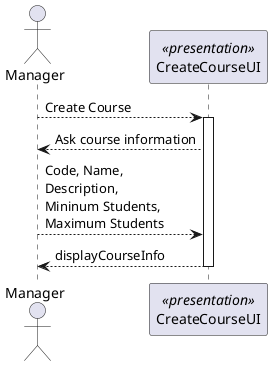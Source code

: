 @startuml
'http://plantuml.com/skinparam.html
skinparam handwritten false
skinparam packageStyle rect
skinparam defaultFontName FG Virgil
skinparam shadowing false

actor Manager as Actor
participant CreateCourseUI as UI <<presentation>>


Actor --> UI: Create Course
activate UI

    UI --> Actor: Ask course information
    Actor --> UI: Code, Name,\nDescription,\nMininum Students,\nMaximum Students


        UI-->Actor: displayCourseInfo
deactivate UI
@enduml